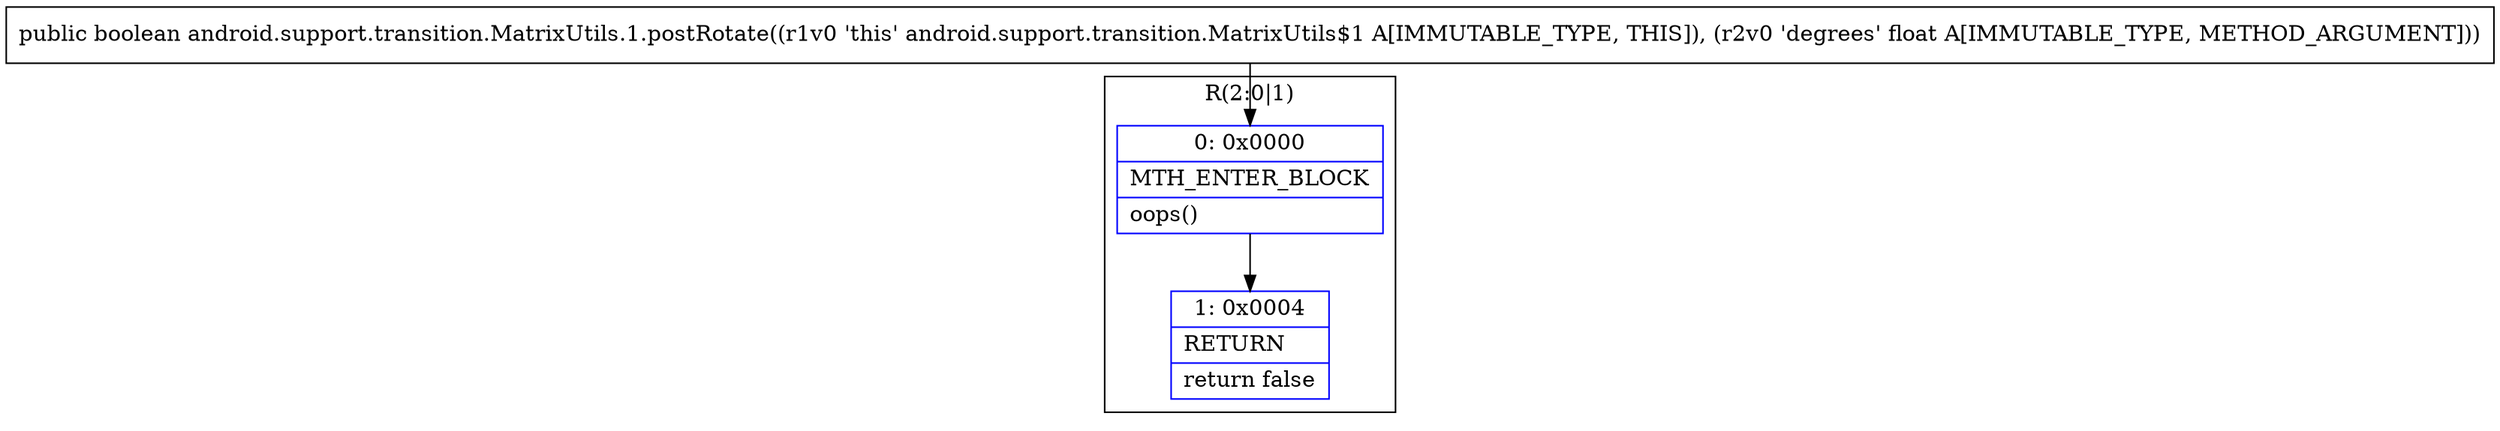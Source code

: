 digraph "CFG forandroid.support.transition.MatrixUtils.1.postRotate(F)Z" {
subgraph cluster_Region_2048546529 {
label = "R(2:0|1)";
node [shape=record,color=blue];
Node_0 [shape=record,label="{0\:\ 0x0000|MTH_ENTER_BLOCK\l|oops()\l}"];
Node_1 [shape=record,label="{1\:\ 0x0004|RETURN\l|return false\l}"];
}
MethodNode[shape=record,label="{public boolean android.support.transition.MatrixUtils.1.postRotate((r1v0 'this' android.support.transition.MatrixUtils$1 A[IMMUTABLE_TYPE, THIS]), (r2v0 'degrees' float A[IMMUTABLE_TYPE, METHOD_ARGUMENT])) }"];
MethodNode -> Node_0;
Node_0 -> Node_1;
}

